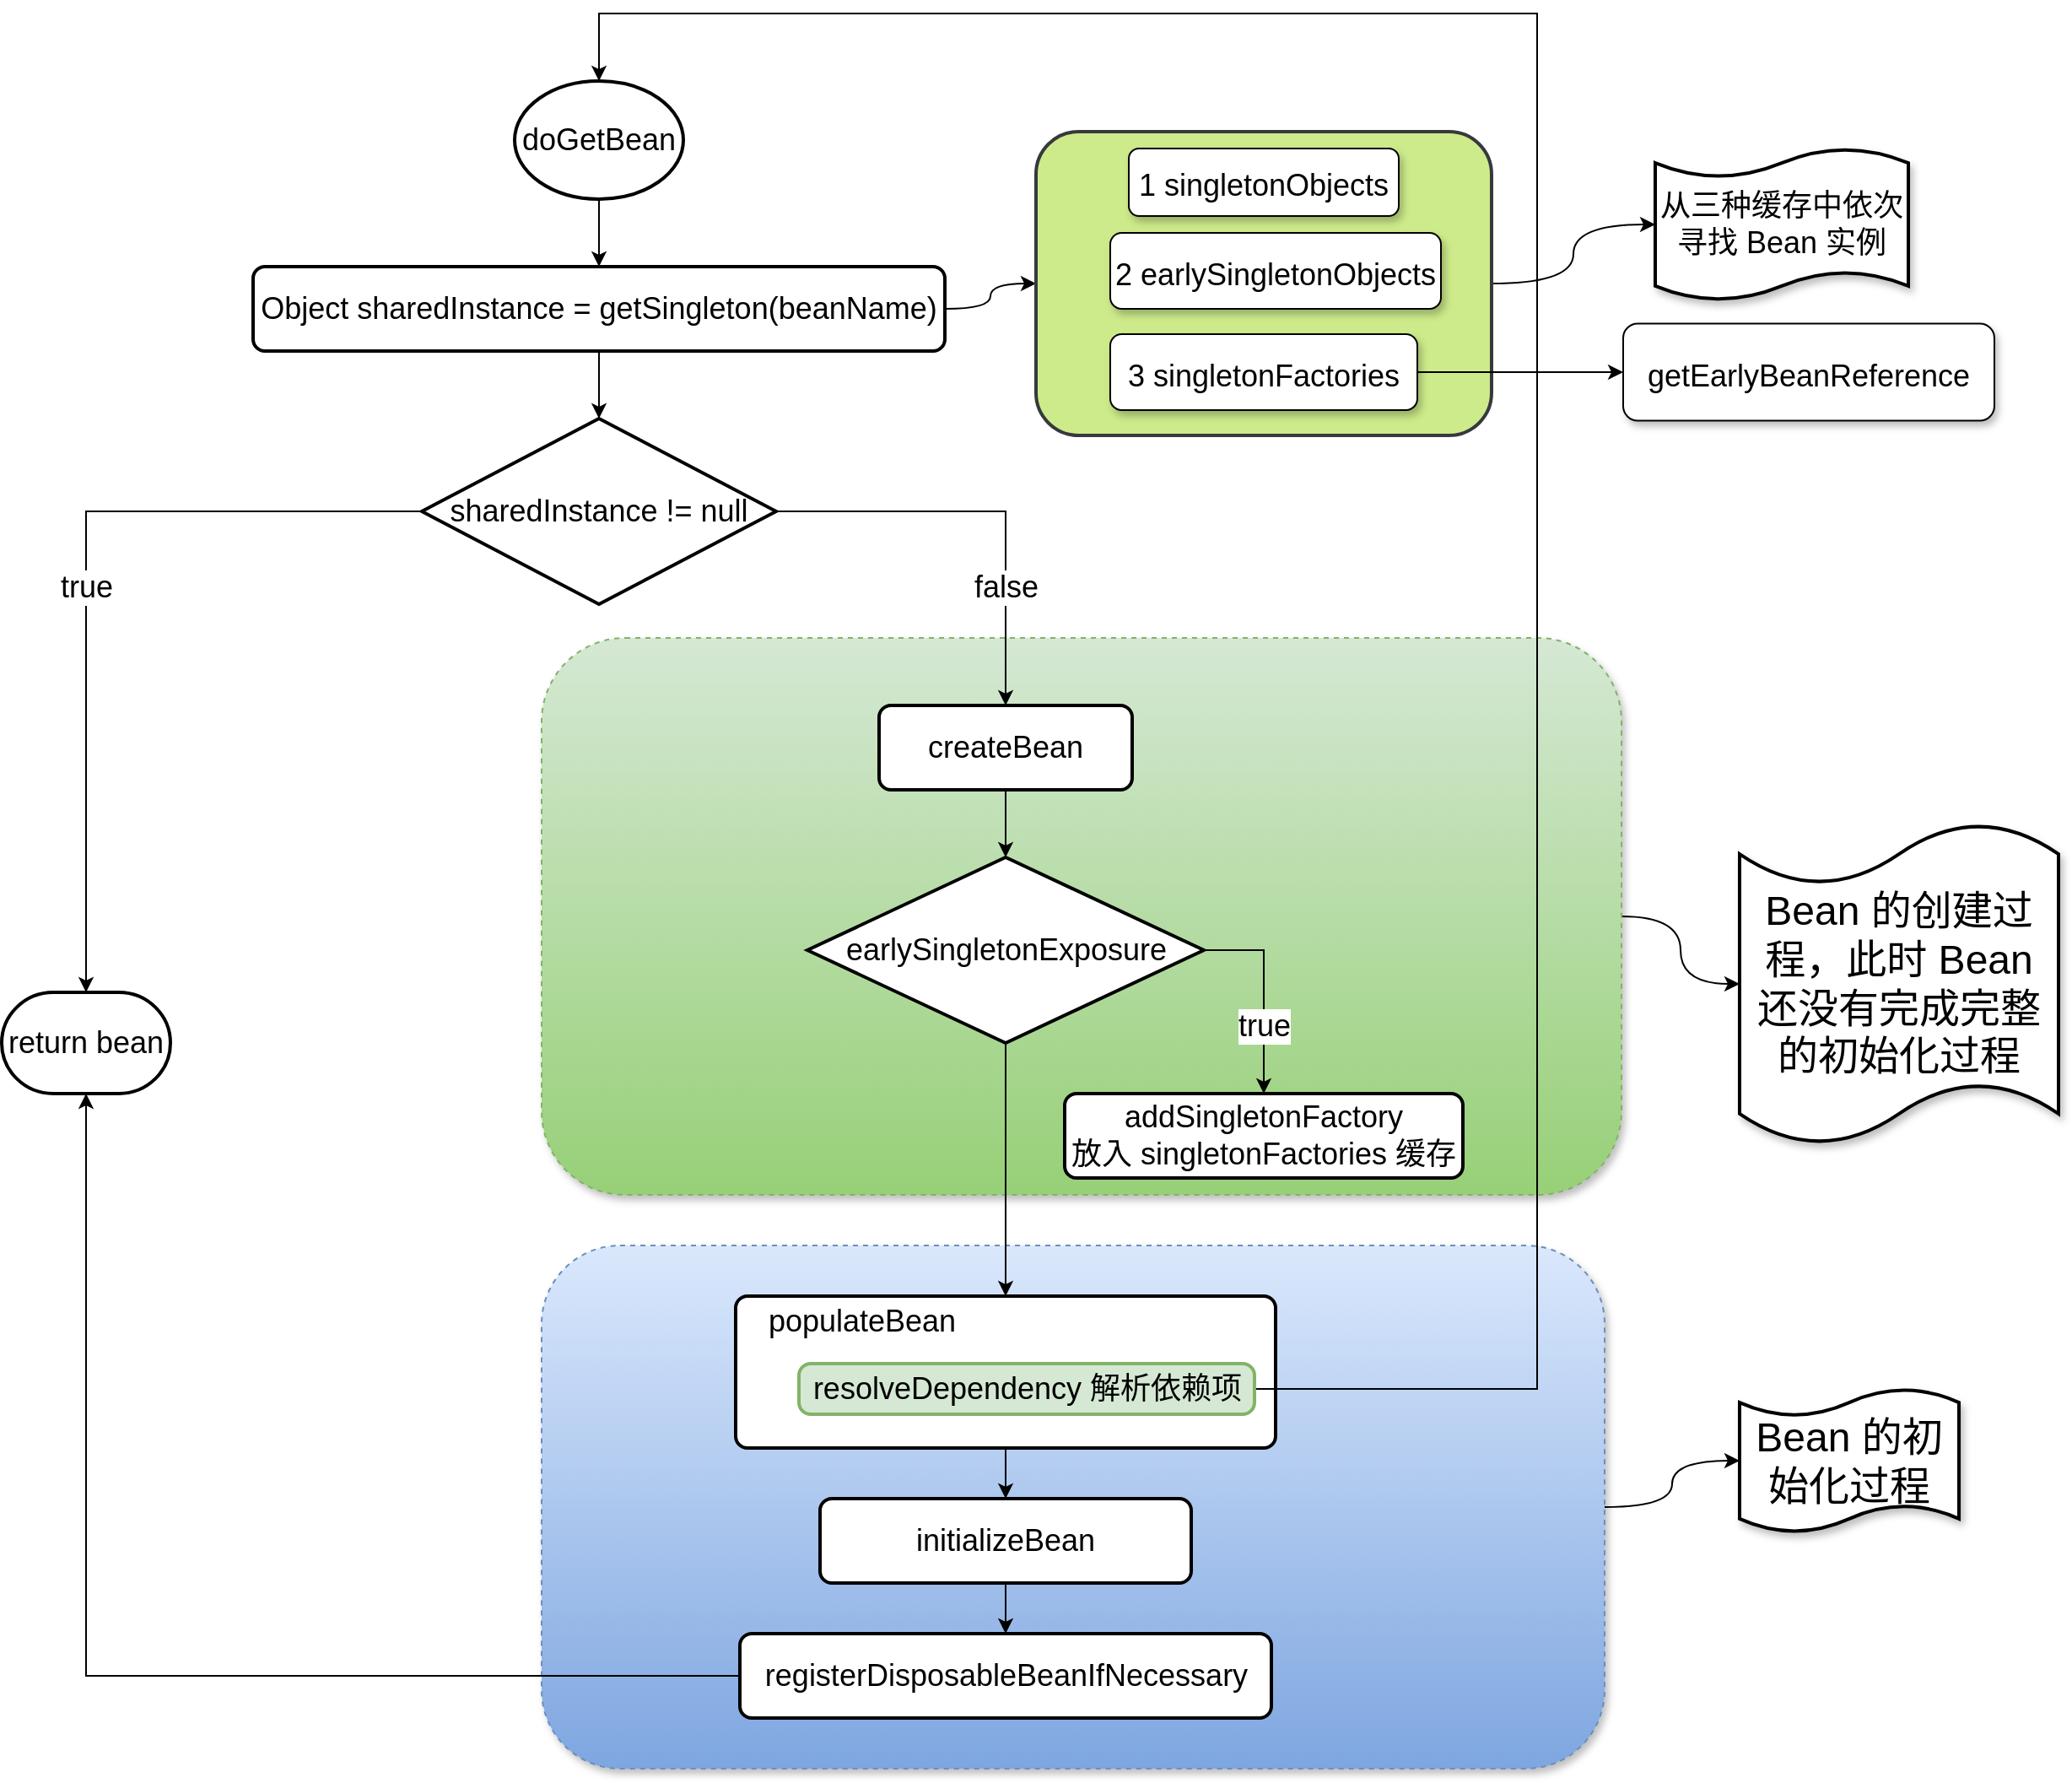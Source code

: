 <mxfile version="20.8.20" type="github">
  <diagram name="第 1 页" id="XvNV9zE-3UiDrreIDt3a">
    <mxGraphModel dx="1434" dy="764" grid="1" gridSize="10" guides="1" tooltips="1" connect="1" arrows="1" fold="1" page="1" pageScale="1" pageWidth="827" pageHeight="1169" math="0" shadow="0">
      <root>
        <mxCell id="0" />
        <mxCell id="1" parent="0" />
        <mxCell id="YI6U0gxPhSx2EsZZrnos-40" style="edgeStyle=orthogonalEdgeStyle;orthogonalLoop=1;jettySize=auto;html=1;entryX=0;entryY=0.5;entryDx=0;entryDy=0;entryPerimeter=0;fontSize=24;curved=1;" edge="1" parent="1" source="YI6U0gxPhSx2EsZZrnos-34" target="YI6U0gxPhSx2EsZZrnos-39">
          <mxGeometry relative="1" as="geometry" />
        </mxCell>
        <mxCell id="YI6U0gxPhSx2EsZZrnos-34" value="" style="rounded=1;whiteSpace=wrap;html=1;shadow=1;glass=0;dashed=1;sketch=0;fontSize=18;fillColor=#dae8fc;gradientColor=#7ea6e0;strokeColor=#6c8ebf;" vertex="1" parent="1">
          <mxGeometry x="380" y="830" width="630" height="310" as="geometry" />
        </mxCell>
        <mxCell id="YI6U0gxPhSx2EsZZrnos-38" style="edgeStyle=orthogonalEdgeStyle;orthogonalLoop=1;jettySize=auto;html=1;fontSize=18;curved=1;" edge="1" parent="1" source="YI6U0gxPhSx2EsZZrnos-31" target="YI6U0gxPhSx2EsZZrnos-37">
          <mxGeometry relative="1" as="geometry" />
        </mxCell>
        <mxCell id="YI6U0gxPhSx2EsZZrnos-31" value="" style="rounded=1;whiteSpace=wrap;html=1;fontSize=18;dashed=1;fillColor=#d5e8d4;strokeColor=#82b366;shadow=1;glass=0;gradientColor=#97d077;" vertex="1" parent="1">
          <mxGeometry x="380" y="470" width="640" height="330" as="geometry" />
        </mxCell>
        <mxCell id="YI6U0gxPhSx2EsZZrnos-3" style="edgeStyle=orthogonalEdgeStyle;rounded=0;orthogonalLoop=1;jettySize=auto;html=1;entryX=0.5;entryY=0;entryDx=0;entryDy=0;fontSize=18;" edge="1" parent="1" source="YI6U0gxPhSx2EsZZrnos-1" target="YI6U0gxPhSx2EsZZrnos-2">
          <mxGeometry relative="1" as="geometry" />
        </mxCell>
        <mxCell id="YI6U0gxPhSx2EsZZrnos-1" value="&lt;font style=&quot;font-size: 18px;&quot;&gt;doGetBean&lt;/font&gt;" style="strokeWidth=2;html=1;shape=mxgraph.flowchart.start_1;whiteSpace=wrap;" vertex="1" parent="1">
          <mxGeometry x="364" y="140" width="100" height="70" as="geometry" />
        </mxCell>
        <mxCell id="YI6U0gxPhSx2EsZZrnos-6" style="edgeStyle=orthogonalEdgeStyle;rounded=0;orthogonalLoop=1;jettySize=auto;html=1;fontSize=18;" edge="1" parent="1" source="YI6U0gxPhSx2EsZZrnos-2" target="YI6U0gxPhSx2EsZZrnos-5">
          <mxGeometry relative="1" as="geometry" />
        </mxCell>
        <mxCell id="YI6U0gxPhSx2EsZZrnos-42" value="" style="edgeStyle=orthogonalEdgeStyle;curved=1;orthogonalLoop=1;jettySize=auto;html=1;fontSize=24;" edge="1" parent="1" source="YI6U0gxPhSx2EsZZrnos-2" target="YI6U0gxPhSx2EsZZrnos-41">
          <mxGeometry relative="1" as="geometry" />
        </mxCell>
        <mxCell id="YI6U0gxPhSx2EsZZrnos-2" value="Object sharedInstance = getSingleton(beanName)" style="rounded=1;whiteSpace=wrap;html=1;absoluteArcSize=1;arcSize=14;strokeWidth=2;fontSize=18;" vertex="1" parent="1">
          <mxGeometry x="209" y="250" width="410" height="50" as="geometry" />
        </mxCell>
        <mxCell id="YI6U0gxPhSx2EsZZrnos-8" style="edgeStyle=orthogonalEdgeStyle;rounded=0;orthogonalLoop=1;jettySize=auto;html=1;fontSize=18;" edge="1" parent="1" source="YI6U0gxPhSx2EsZZrnos-5" target="YI6U0gxPhSx2EsZZrnos-7">
          <mxGeometry relative="1" as="geometry" />
        </mxCell>
        <mxCell id="YI6U0gxPhSx2EsZZrnos-9" value="true" style="edgeLabel;html=1;align=center;verticalAlign=middle;resizable=0;points=[];fontSize=18;" vertex="1" connectable="0" parent="YI6U0gxPhSx2EsZZrnos-8">
          <mxGeometry x="0.053" relative="1" as="geometry">
            <mxPoint y="-11" as="offset" />
          </mxGeometry>
        </mxCell>
        <mxCell id="YI6U0gxPhSx2EsZZrnos-11" style="edgeStyle=orthogonalEdgeStyle;rounded=0;orthogonalLoop=1;jettySize=auto;html=1;fontSize=18;exitX=1;exitY=0.5;exitDx=0;exitDy=0;exitPerimeter=0;" edge="1" parent="1" source="YI6U0gxPhSx2EsZZrnos-5" target="YI6U0gxPhSx2EsZZrnos-10">
          <mxGeometry relative="1" as="geometry" />
        </mxCell>
        <mxCell id="YI6U0gxPhSx2EsZZrnos-12" value="false" style="edgeLabel;html=1;align=center;verticalAlign=middle;resizable=0;points=[];fontSize=18;" vertex="1" connectable="0" parent="YI6U0gxPhSx2EsZZrnos-11">
          <mxGeometry x="-0.048" relative="1" as="geometry">
            <mxPoint x="16" y="45" as="offset" />
          </mxGeometry>
        </mxCell>
        <mxCell id="YI6U0gxPhSx2EsZZrnos-5" value="sharedInstance != null" style="strokeWidth=2;html=1;shape=mxgraph.flowchart.decision;whiteSpace=wrap;fontSize=18;" vertex="1" parent="1">
          <mxGeometry x="309" y="340" width="210" height="110" as="geometry" />
        </mxCell>
        <mxCell id="YI6U0gxPhSx2EsZZrnos-7" value="return bean" style="strokeWidth=2;html=1;shape=mxgraph.flowchart.terminator;whiteSpace=wrap;fontSize=18;" vertex="1" parent="1">
          <mxGeometry x="60" y="680" width="100" height="60" as="geometry" />
        </mxCell>
        <mxCell id="YI6U0gxPhSx2EsZZrnos-14" style="edgeStyle=orthogonalEdgeStyle;rounded=0;orthogonalLoop=1;jettySize=auto;html=1;fontSize=18;" edge="1" parent="1" source="YI6U0gxPhSx2EsZZrnos-10" target="YI6U0gxPhSx2EsZZrnos-13">
          <mxGeometry relative="1" as="geometry" />
        </mxCell>
        <mxCell id="YI6U0gxPhSx2EsZZrnos-10" value="createBean" style="rounded=1;whiteSpace=wrap;html=1;absoluteArcSize=1;arcSize=14;strokeWidth=2;fontSize=18;" vertex="1" parent="1">
          <mxGeometry x="580" y="510" width="150" height="50" as="geometry" />
        </mxCell>
        <mxCell id="YI6U0gxPhSx2EsZZrnos-18" value="true" style="edgeStyle=orthogonalEdgeStyle;rounded=0;orthogonalLoop=1;jettySize=auto;html=1;fontSize=18;exitX=1;exitY=0.5;exitDx=0;exitDy=0;exitPerimeter=0;" edge="1" parent="1" source="YI6U0gxPhSx2EsZZrnos-13" target="YI6U0gxPhSx2EsZZrnos-17">
          <mxGeometry x="0.336" relative="1" as="geometry">
            <mxPoint as="offset" />
          </mxGeometry>
        </mxCell>
        <mxCell id="YI6U0gxPhSx2EsZZrnos-24" style="edgeStyle=orthogonalEdgeStyle;rounded=0;orthogonalLoop=1;jettySize=auto;html=1;entryX=0.5;entryY=0;entryDx=0;entryDy=0;fontSize=18;" edge="1" parent="1" source="YI6U0gxPhSx2EsZZrnos-13" target="YI6U0gxPhSx2EsZZrnos-20">
          <mxGeometry relative="1" as="geometry" />
        </mxCell>
        <mxCell id="YI6U0gxPhSx2EsZZrnos-13" value="earlySingletonExposure" style="strokeWidth=2;html=1;shape=mxgraph.flowchart.decision;whiteSpace=wrap;fontSize=18;" vertex="1" parent="1">
          <mxGeometry x="537.5" y="600" width="235" height="110" as="geometry" />
        </mxCell>
        <mxCell id="YI6U0gxPhSx2EsZZrnos-17" value="addSingletonFactory&lt;br&gt;放入&amp;nbsp;singletonFactories 缓存" style="rounded=1;whiteSpace=wrap;html=1;absoluteArcSize=1;arcSize=14;strokeWidth=2;fontSize=18;" vertex="1" parent="1">
          <mxGeometry x="690" y="740" width="236" height="50" as="geometry" />
        </mxCell>
        <mxCell id="YI6U0gxPhSx2EsZZrnos-27" style="edgeStyle=orthogonalEdgeStyle;rounded=0;orthogonalLoop=1;jettySize=auto;html=1;fontSize=18;" edge="1" parent="1" source="YI6U0gxPhSx2EsZZrnos-20" target="YI6U0gxPhSx2EsZZrnos-26">
          <mxGeometry relative="1" as="geometry" />
        </mxCell>
        <mxCell id="YI6U0gxPhSx2EsZZrnos-20" value="" style="rounded=1;whiteSpace=wrap;html=1;absoluteArcSize=1;arcSize=14;strokeWidth=2;fontSize=18;" vertex="1" parent="1">
          <mxGeometry x="495" y="860" width="320" height="90" as="geometry" />
        </mxCell>
        <mxCell id="YI6U0gxPhSx2EsZZrnos-21" value="populateBean" style="text;html=1;strokeColor=none;fillColor=none;align=center;verticalAlign=middle;whiteSpace=wrap;rounded=0;fontSize=18;" vertex="1" parent="1">
          <mxGeometry x="495" y="860" width="150" height="30" as="geometry" />
        </mxCell>
        <mxCell id="YI6U0gxPhSx2EsZZrnos-25" style="edgeStyle=orthogonalEdgeStyle;rounded=0;orthogonalLoop=1;jettySize=auto;html=1;entryX=0.5;entryY=0;entryDx=0;entryDy=0;entryPerimeter=0;fontSize=18;" edge="1" parent="1" source="YI6U0gxPhSx2EsZZrnos-22" target="YI6U0gxPhSx2EsZZrnos-1">
          <mxGeometry relative="1" as="geometry">
            <Array as="points">
              <mxPoint x="970" y="915" />
              <mxPoint x="970" y="100" />
              <mxPoint x="414" y="100" />
            </Array>
          </mxGeometry>
        </mxCell>
        <mxCell id="YI6U0gxPhSx2EsZZrnos-22" value="resolveDependency 解析依赖项" style="rounded=1;whiteSpace=wrap;html=1;absoluteArcSize=1;arcSize=14;strokeWidth=2;fontSize=18;fillColor=#d5e8d4;strokeColor=#82b366;" vertex="1" parent="1">
          <mxGeometry x="532.5" y="900" width="270" height="30" as="geometry" />
        </mxCell>
        <mxCell id="YI6U0gxPhSx2EsZZrnos-29" style="edgeStyle=orthogonalEdgeStyle;rounded=0;orthogonalLoop=1;jettySize=auto;html=1;fontSize=18;" edge="1" parent="1" source="YI6U0gxPhSx2EsZZrnos-26" target="YI6U0gxPhSx2EsZZrnos-28">
          <mxGeometry relative="1" as="geometry" />
        </mxCell>
        <mxCell id="YI6U0gxPhSx2EsZZrnos-26" value="initializeBean" style="rounded=1;whiteSpace=wrap;html=1;absoluteArcSize=1;arcSize=14;strokeWidth=2;fontSize=18;" vertex="1" parent="1">
          <mxGeometry x="545" y="980" width="220" height="50" as="geometry" />
        </mxCell>
        <mxCell id="YI6U0gxPhSx2EsZZrnos-30" style="edgeStyle=orthogonalEdgeStyle;rounded=0;orthogonalLoop=1;jettySize=auto;html=1;entryX=0.5;entryY=1;entryDx=0;entryDy=0;entryPerimeter=0;fontSize=18;" edge="1" parent="1" source="YI6U0gxPhSx2EsZZrnos-28" target="YI6U0gxPhSx2EsZZrnos-7">
          <mxGeometry relative="1" as="geometry" />
        </mxCell>
        <mxCell id="YI6U0gxPhSx2EsZZrnos-28" value="registerDisposableBeanIfNecessary" style="rounded=1;whiteSpace=wrap;html=1;absoluteArcSize=1;arcSize=14;strokeWidth=2;fontSize=18;" vertex="1" parent="1">
          <mxGeometry x="497.5" y="1060" width="315" height="50" as="geometry" />
        </mxCell>
        <mxCell id="YI6U0gxPhSx2EsZZrnos-37" value="&lt;font style=&quot;font-size: 24px;&quot;&gt;Bean 的创建过程，此时 Bean 还没有完成完整的初始化过程&lt;/font&gt;" style="shape=tape;whiteSpace=wrap;html=1;strokeWidth=2;size=0.19;rounded=1;shadow=1;glass=0;sketch=0;fontSize=18;" vertex="1" parent="1">
          <mxGeometry x="1090" y="580" width="189" height="190" as="geometry" />
        </mxCell>
        <mxCell id="YI6U0gxPhSx2EsZZrnos-39" value="Bean 的初始化过程" style="shape=tape;whiteSpace=wrap;html=1;strokeWidth=2;size=0.19;rounded=1;shadow=1;glass=0;sketch=0;fontSize=24;" vertex="1" parent="1">
          <mxGeometry x="1090" y="915" width="130" height="85" as="geometry" />
        </mxCell>
        <mxCell id="YI6U0gxPhSx2EsZZrnos-47" style="edgeStyle=orthogonalEdgeStyle;curved=1;orthogonalLoop=1;jettySize=auto;html=1;fontSize=18;" edge="1" parent="1" source="YI6U0gxPhSx2EsZZrnos-41" target="YI6U0gxPhSx2EsZZrnos-46">
          <mxGeometry relative="1" as="geometry" />
        </mxCell>
        <mxCell id="YI6U0gxPhSx2EsZZrnos-41" value="" style="whiteSpace=wrap;html=1;fontSize=18;rounded=1;arcSize=14;strokeWidth=2;fillColor=#cdeb8b;strokeColor=#36393d;" vertex="1" parent="1">
          <mxGeometry x="673" y="170" width="270" height="180" as="geometry" />
        </mxCell>
        <mxCell id="YI6U0gxPhSx2EsZZrnos-43" value="&lt;font style=&quot;font-size: 18px;&quot;&gt;1 singletonObjects&lt;/font&gt;" style="rounded=1;whiteSpace=wrap;html=1;shadow=1;glass=0;sketch=0;fontSize=24;" vertex="1" parent="1">
          <mxGeometry x="728" y="180" width="160" height="40" as="geometry" />
        </mxCell>
        <mxCell id="YI6U0gxPhSx2EsZZrnos-44" value="&lt;font style=&quot;font-size: 18px;&quot;&gt;2 earlySingletonObjects&lt;/font&gt;" style="rounded=1;whiteSpace=wrap;html=1;shadow=1;glass=0;sketch=0;fontSize=24;" vertex="1" parent="1">
          <mxGeometry x="717" y="230" width="196" height="45" as="geometry" />
        </mxCell>
        <mxCell id="YI6U0gxPhSx2EsZZrnos-51" value="" style="edgeStyle=orthogonalEdgeStyle;curved=1;orthogonalLoop=1;jettySize=auto;html=1;fontSize=18;" edge="1" parent="1" source="YI6U0gxPhSx2EsZZrnos-45" target="YI6U0gxPhSx2EsZZrnos-50">
          <mxGeometry relative="1" as="geometry" />
        </mxCell>
        <mxCell id="YI6U0gxPhSx2EsZZrnos-45" value="&lt;font style=&quot;font-size: 18px;&quot;&gt;3 singletonFactories&lt;/font&gt;" style="rounded=1;whiteSpace=wrap;html=1;shadow=1;glass=0;sketch=0;fontSize=24;" vertex="1" parent="1">
          <mxGeometry x="717" y="290" width="182" height="45" as="geometry" />
        </mxCell>
        <mxCell id="YI6U0gxPhSx2EsZZrnos-46" value="从三种缓存中依次寻找 Bean 实例" style="shape=tape;whiteSpace=wrap;html=1;strokeWidth=2;size=0.19;rounded=1;shadow=1;glass=0;sketch=0;fontSize=18;" vertex="1" parent="1">
          <mxGeometry x="1040" y="180" width="150" height="90" as="geometry" />
        </mxCell>
        <mxCell id="YI6U0gxPhSx2EsZZrnos-50" value="&lt;font style=&quot;font-size: 18px;&quot;&gt;getEarlyBeanReference&lt;/font&gt;" style="whiteSpace=wrap;html=1;fontSize=24;rounded=1;shadow=1;glass=0;sketch=0;" vertex="1" parent="1">
          <mxGeometry x="1021" y="283.75" width="220" height="57.5" as="geometry" />
        </mxCell>
      </root>
    </mxGraphModel>
  </diagram>
</mxfile>
